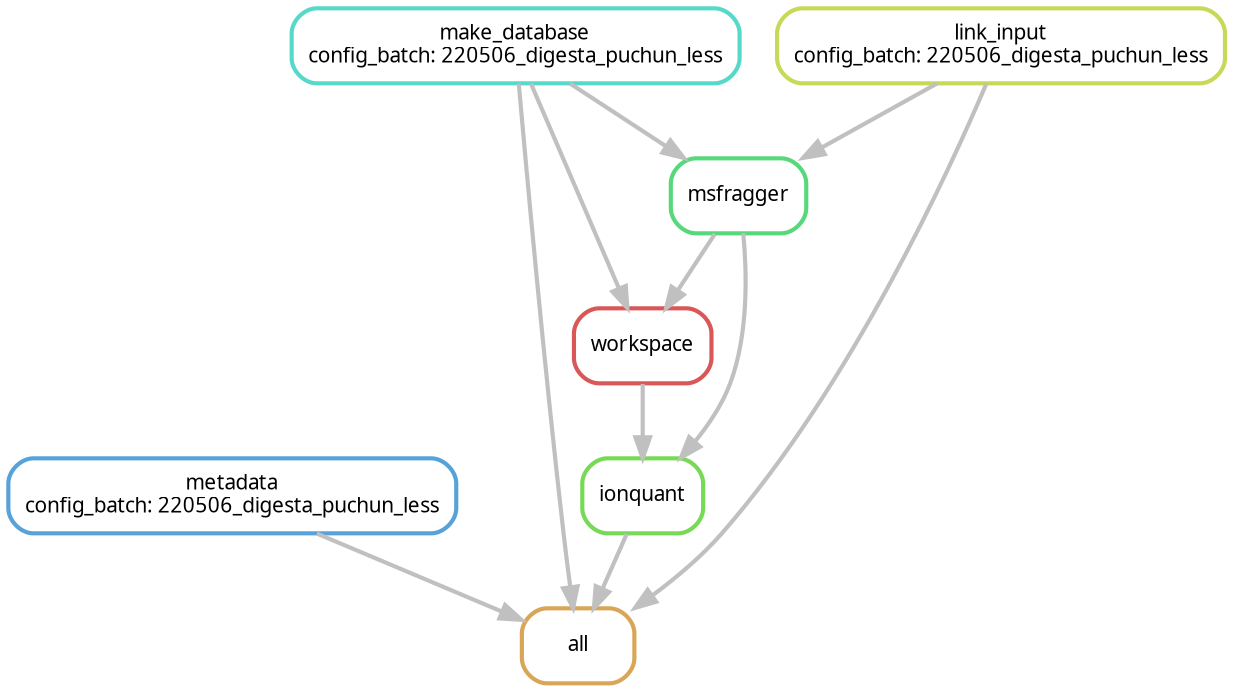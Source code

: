 digraph snakemake_dag {
    graph[bgcolor=white, margin=0];
    node[shape=box, style=rounded, fontname=sans,                 fontsize=10, penwidth=2];
    edge[penwidth=2, color=grey];
	0[label = "all", color = "0.10 0.6 0.85", style="rounded"];
	1[label = "metadata\nconfig_batch: 220506_digesta_puchun_less", color = "0.57 0.6 0.85", style="rounded"];
	2[label = "make_database\nconfig_batch: 220506_digesta_puchun_less", color = "0.48 0.6 0.85", style="rounded"];
	3[label = "link_input\nconfig_batch: 220506_digesta_puchun_less", color = "0.19 0.6 0.85", style="rounded"];
	4[label = "ionquant", color = "0.29 0.6 0.85", style="rounded"];
	5[label = "workspace", color = "0.00 0.6 0.85", style="rounded"];
	6[label = "msfragger", color = "0.38 0.6 0.85", style="rounded"];
	1 -> 0
	2 -> 0
	3 -> 0
	4 -> 0
	5 -> 4
	6 -> 4
	6 -> 5
	2 -> 5
	2 -> 6
	3 -> 6
}            
